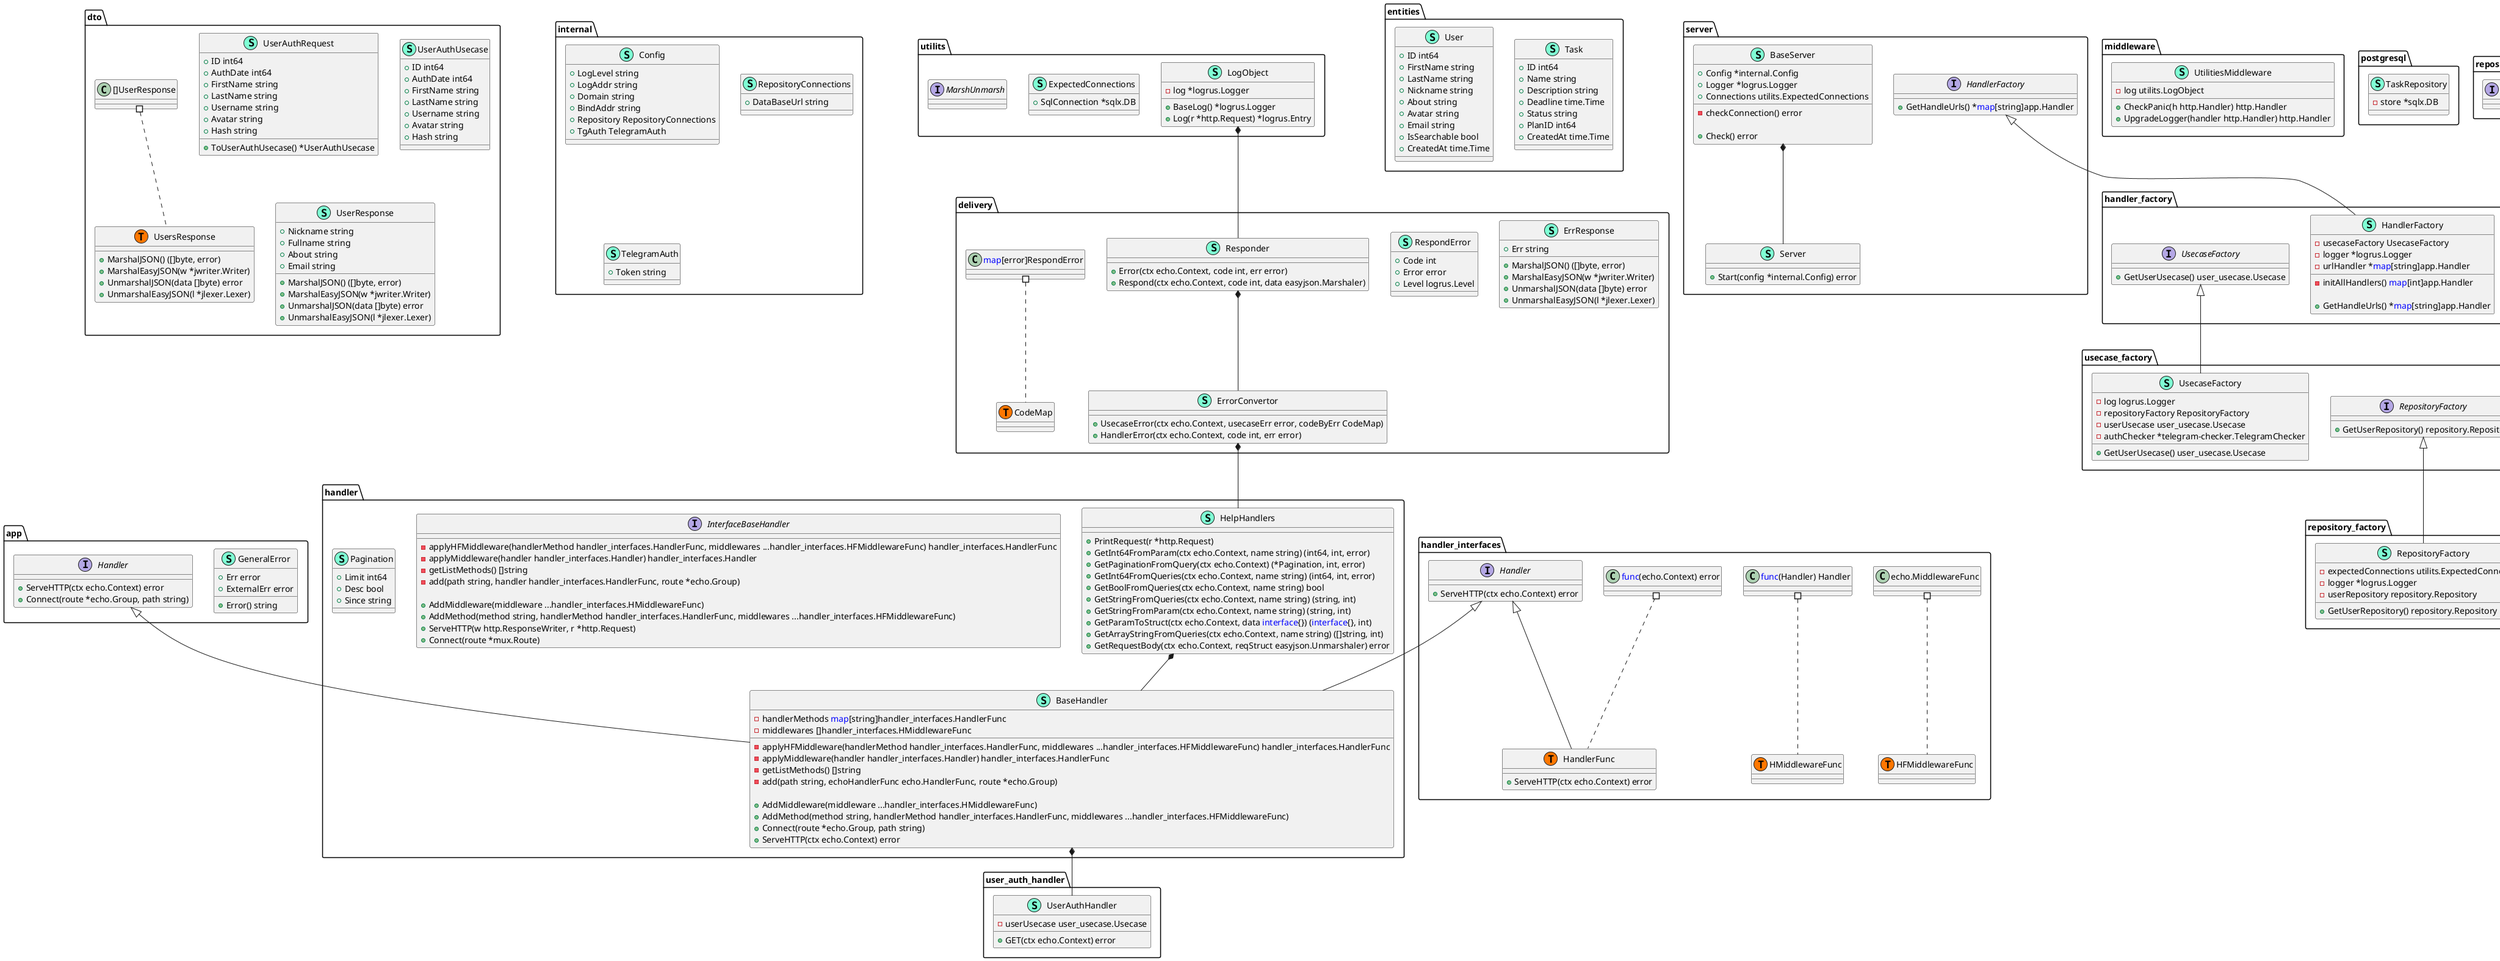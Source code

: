 @startuml
namespace app {
    class GeneralError << (S,Aquamarine) >> {
        + Err error
        + ExternalErr error

        + Error() string

    }
    interface Handler  {
        + ServeHTTP(ctx echo.Context) error
        + Connect(route *echo.Group, path string) 

    }
}


namespace delivery {
    class ErrResponse << (S,Aquamarine) >> {
        + Err string

        + MarshalJSON() ([]byte, error)
        + MarshalEasyJSON(w *jwriter.Writer) 
        + UnmarshalJSON(data []byte) error
        + UnmarshalEasyJSON(l *jlexer.Lexer) 

    }
    class ErrorConvertor << (S,Aquamarine) >> {
        + UsecaseError(ctx echo.Context, usecaseErr error, codeByErr CodeMap) 
        + HandlerError(ctx echo.Context, code int, err error) 

    }
    class RespondError << (S,Aquamarine) >> {
        + Code int
        + Error error
        + Level logrus.Level

    }
    class Responder << (S,Aquamarine) >> {
        + Error(ctx echo.Context, code int, err error) 
        + Respond(ctx echo.Context, code int, data easyjson.Marshaler) 

    }
    class delivery.CodeMap << (T, #FF7700) >>  {
    }
}
"delivery.Responder" *-- "delivery.ErrorConvertor"
"utilits.LogObject" *-- "delivery.Responder"


namespace dto {
    class UserAuthRequest << (S,Aquamarine) >> {
        + ID int64
        + AuthDate int64
        + FirstName string
        + LastName string
        + Username string
        + Avatar string
        + Hash string

        + ToUserAuthUsecase() *UserAuthUsecase

    }
    class UserAuthUsecase << (S,Aquamarine) >> {
        + ID int64
        + AuthDate int64
        + FirstName string
        + LastName string
        + Username string
        + Avatar string
        + Hash string

    }
    class UserResponse << (S,Aquamarine) >> {
        + Nickname string
        + Fullname string
        + About string
        + Email string

        + MarshalJSON() ([]byte, error)
        + MarshalEasyJSON(w *jwriter.Writer) 
        + UnmarshalJSON(data []byte) error
        + UnmarshalEasyJSON(l *jlexer.Lexer) 

    }
    class UsersResponse << (S,Aquamarine) >> {
        + MarshalJSON() ([]byte, error)
        + MarshalEasyJSON(w *jwriter.Writer) 
        + UnmarshalJSON(data []byte) error
        + UnmarshalEasyJSON(l *jlexer.Lexer) 

    }
    class dto.UsersResponse << (T, #FF7700) >>  {
    }
}


namespace entities {
    class Task << (S,Aquamarine) >> {
        + ID int64
        + Name string
        + Description string
        + Deadline time.Time
        + Status string
        + PlanID int64
        + CreatedAt time.Time

    }
    class User << (S,Aquamarine) >> {
        + ID int64
        + FirstName string
        + LastName string
        + Nickname string
        + About string
        + Avatar string
        + Email string
        + IsSearchable bool
        + CreatedAt time.Time

    }
}


namespace handler {
    class BaseHandler << (S,Aquamarine) >> {
        - handlerMethods <font color=blue>map</font>[string]handler_interfaces.HandlerFunc
        - middlewares []handler_interfaces.HMiddlewareFunc

        - applyHFMiddleware(handlerMethod handler_interfaces.HandlerFunc, middlewares ...handler_interfaces.HFMiddlewareFunc) handler_interfaces.HandlerFunc
        - applyMiddleware(handler handler_interfaces.Handler) handler_interfaces.HandlerFunc
        - getListMethods() []string
        - add(path string, echoHandlerFunc echo.HandlerFunc, route *echo.Group) 

        + AddMiddleware(middleware ...handler_interfaces.HMiddlewareFunc) 
        + AddMethod(method string, handlerMethod handler_interfaces.HandlerFunc, middlewares ...handler_interfaces.HFMiddlewareFunc) 
        + Connect(route *echo.Group, path string) 
        + ServeHTTP(ctx echo.Context) error

    }
    class HelpHandlers << (S,Aquamarine) >> {
        + PrintRequest(r *http.Request) 
        + GetInt64FromParam(ctx echo.Context, name string) (int64, int, error)
        + GetPaginationFromQuery(ctx echo.Context) (*Pagination, int, error)
        + GetInt64FromQueries(ctx echo.Context, name string) (int64, int, error)
        + GetBoolFromQueries(ctx echo.Context, name string) bool
        + GetStringFromQueries(ctx echo.Context, name string) (string, int)
        + GetStringFromParam(ctx echo.Context, name string) (string, int)
        + GetParamToStruct(ctx echo.Context, data <font color=blue>interface</font>{}) (<font color=blue>interface</font>{}, int)
        + GetArrayStringFromQueries(ctx echo.Context, name string) ([]string, int)
        + GetRequestBody(ctx echo.Context, reqStruct easyjson.Unmarshaler) error

    }
    interface InterfaceBaseHandler  {
        - applyHFMiddleware(handlerMethod handler_interfaces.HandlerFunc, middlewares ...handler_interfaces.HFMiddlewareFunc) handler_interfaces.HandlerFunc
        - applyMiddleware(handler handler_interfaces.Handler) handler_interfaces.Handler
        - getListMethods() []string
        - add(path string, handler handler_interfaces.HandlerFunc, route *echo.Group) 

        + AddMiddleware(middleware ...handler_interfaces.HMiddlewareFunc) 
        + AddMethod(method string, handlerMethod handler_interfaces.HandlerFunc, middlewares ...handler_interfaces.HFMiddlewareFunc) 
        + ServeHTTP(w http.ResponseWriter, r *http.Request) 
        + Connect(route *mux.Route) 

    }
    class Pagination << (S,Aquamarine) >> {
        + Limit int64
        + Desc bool
        + Since string

    }
}
"handler.HelpHandlers" *-- "handler.BaseHandler"
"delivery.ErrorConvertor" *-- "handler.HelpHandlers"

"app.Handler" <|-- "handler.BaseHandler"
"handler_interfaces.Handler" <|-- "handler.BaseHandler"

namespace handler_factory {
    class HandlerFactory << (S,Aquamarine) >> {
        - usecaseFactory UsecaseFactory
        - logger *logrus.Logger
        - urlHandler *<font color=blue>map</font>[string]app.Handler

        - initAllHandlers() <font color=blue>map</font>[int]app.Handler

        + GetHandleUrls() *<font color=blue>map</font>[string]app.Handler

    }
    interface UsecaseFactory  {
        + GetUserUsecase() user_usecase.Usecase

    }
}

"server.HandlerFactory" <|-- "handler_factory.HandlerFactory"

namespace handler_interfaces {
    interface Handler  {
        + ServeHTTP(ctx echo.Context) error

    }
    class HandlerFunc << (S,Aquamarine) >> {
        + ServeHTTP(ctx echo.Context) error

    }
    class handler_interfaces.HFMiddlewareFunc << (T, #FF7700) >>  {
    }
    class handler_interfaces.HMiddlewareFunc << (T, #FF7700) >>  {
    }
    class handler_interfaces.HandlerFunc << (T, #FF7700) >>  {
    }
    class "echo.MiddlewareFunc" as echoMiddlewareFunc {
        'This class was created so that we can correctly have an alias pointing to this name. Since it contains dots that can break namespaces
    }
    class "<font color=blue>func</font>(echo.Context) error" as fontcolorbluefuncfontechoContexterror {
        'This class was created so that we can correctly have an alias pointing to this name. Since it contains dots that can break namespaces
    }
}

"handler_interfaces.Handler" <|-- "handler_interfaces.HandlerFunc"

namespace internal {
    class Config << (S,Aquamarine) >> {
        + LogLevel string
        + LogAddr string
        + Domain string
        + BindAddr string
        + Repository RepositoryConnections
        + TgAuth TelegramAuth

    }
    class RepositoryConnections << (S,Aquamarine) >> {
        + DataBaseUrl string

    }
    class TelegramAuth << (S,Aquamarine) >> {
        + Token string

    }
}


namespace middleware {
    class UtilitiesMiddleware << (S,Aquamarine) >> {
        - log utilits.LogObject

        + CheckPanic(h http.Handler) http.Handler
        + UpgradeLogger(handler http.Handler) http.Handler

    }
}


namespace postgresql {
    class TaskRepository << (S,Aquamarine) >> {
        - store *sqlx.DB

    }
}


namespace repository {
    interface Repository  {
    }
}


namespace repository_factory {
    class RepositoryFactory << (S,Aquamarine) >> {
        - expectedConnections utilits.ExpectedConnections
        - logger *logrus.Logger
        - userRepository repository.Repository

        + GetUserRepository() repository.Repository

    }
}

"usecase_factory.RepositoryFactory" <|-- "repository_factory.RepositoryFactory"

namespace server {
    class BaseServer << (S,Aquamarine) >> {
        + Config *internal.Config
        + Logger *logrus.Logger
        + Connections utilits.ExpectedConnections

        - checkConnection() error

        + Check() error

    }
    interface HandlerFactory  {
        + GetHandleUrls() *<font color=blue>map</font>[string]app.Handler

    }
    class Server << (S,Aquamarine) >> {
        + Start(config *internal.Config) error

    }
}
"server.BaseServer" *-- "server.Server"


namespace telegram_checker {
    class CheckerData << (S,Aquamarine) >> {
        + ID int64
        + AuthDate int64
        + FirstName string
        + LastName string
        + Username string
        + Avatar string

        + UserAuthToChecker(user *dto.UserAuthUsecase) *CheckerData

    }
    class TelegramChecker << (S,Aquamarine) >> {
        - log *logrus.Logger
        - token string
        - tokenHash hash.Hash

        + Check(user *dto.UserAuthUsecase) bool

    }
}

"user_usecase.authChecker" <|-- "telegram_checker.TelegramChecker"

namespace usecase_factory {
    interface RepositoryFactory  {
        + GetUserRepository() repository.Repository

    }
    class UsecaseFactory << (S,Aquamarine) >> {
        - log logrus.Logger
        - repositoryFactory RepositoryFactory
        - userUsecase user_usecase.Usecase
        - authChecker *telegram-checker.TelegramChecker

        + GetUserUsecase() user_usecase.Usecase

    }
}

"handler_factory.UsecaseFactory" <|-- "usecase_factory.UsecaseFactory"

namespace user_auth_handler {
    class UserAuthHandler << (S,Aquamarine) >> {
        - userUsecase user_usecase.Usecase

        + GET(ctx echo.Context) error

    }
}
"handler.BaseHandler" *-- "user_auth_handler.UserAuthHandler"


namespace user_repository {
    interface Repository  {
        + Create(us *entities.User) ([]entities.User, error)
        + Update(us *entities.User) (*entities.User, error)
        + Get(nickname string) (*entities.User, error)
        + Delete(nickname string) error

    }
}


namespace user_usecase {
    interface Usecase  {
        + Auth(user *dto.UserAuthUsecase) (*dto.UserResponse, error)

    }
    class UserUsecase << (S,Aquamarine) >> {
        - userRepository repository.Repository
        - authChecker authChecker

        + Auth(user *dto.UserAuthUsecase) (*dto.UserResponse, error)

    }
    interface authChecker  {
        + Check(data *dto.UserAuthUsecase) bool

    }
}

"user_usecase.Usecase" <|-- "user_usecase.UserUsecase"

namespace utilits {
    class ExpectedConnections << (S,Aquamarine) >> {
        + SqlConnection *sqlx.DB

    }
    class LogObject << (S,Aquamarine) >> {
        - log *logrus.Logger

        + BaseLog() *logrus.Logger
        + Log(r *http.Request) *logrus.Entry

    }
    interface MarshUnmarsh  {
    }
}


"delivery.<font color=blue>map</font>[error]RespondError" #.. "delivery.CodeMap"
"dto.[]UserResponse" #.. "dto.UsersResponse"
"handler_interfaces.<font color=blue>func</font>(Handler) Handler" #.. "handler_interfaces.HMiddlewareFunc"
"handler_interfaces.fontcolorbluefuncfontechoContexterror" #.. "handler_interfaces.HandlerFunc"
"handler_interfaces.echoMiddlewareFunc" #.. "handler_interfaces.HFMiddlewareFunc"
@enduml

